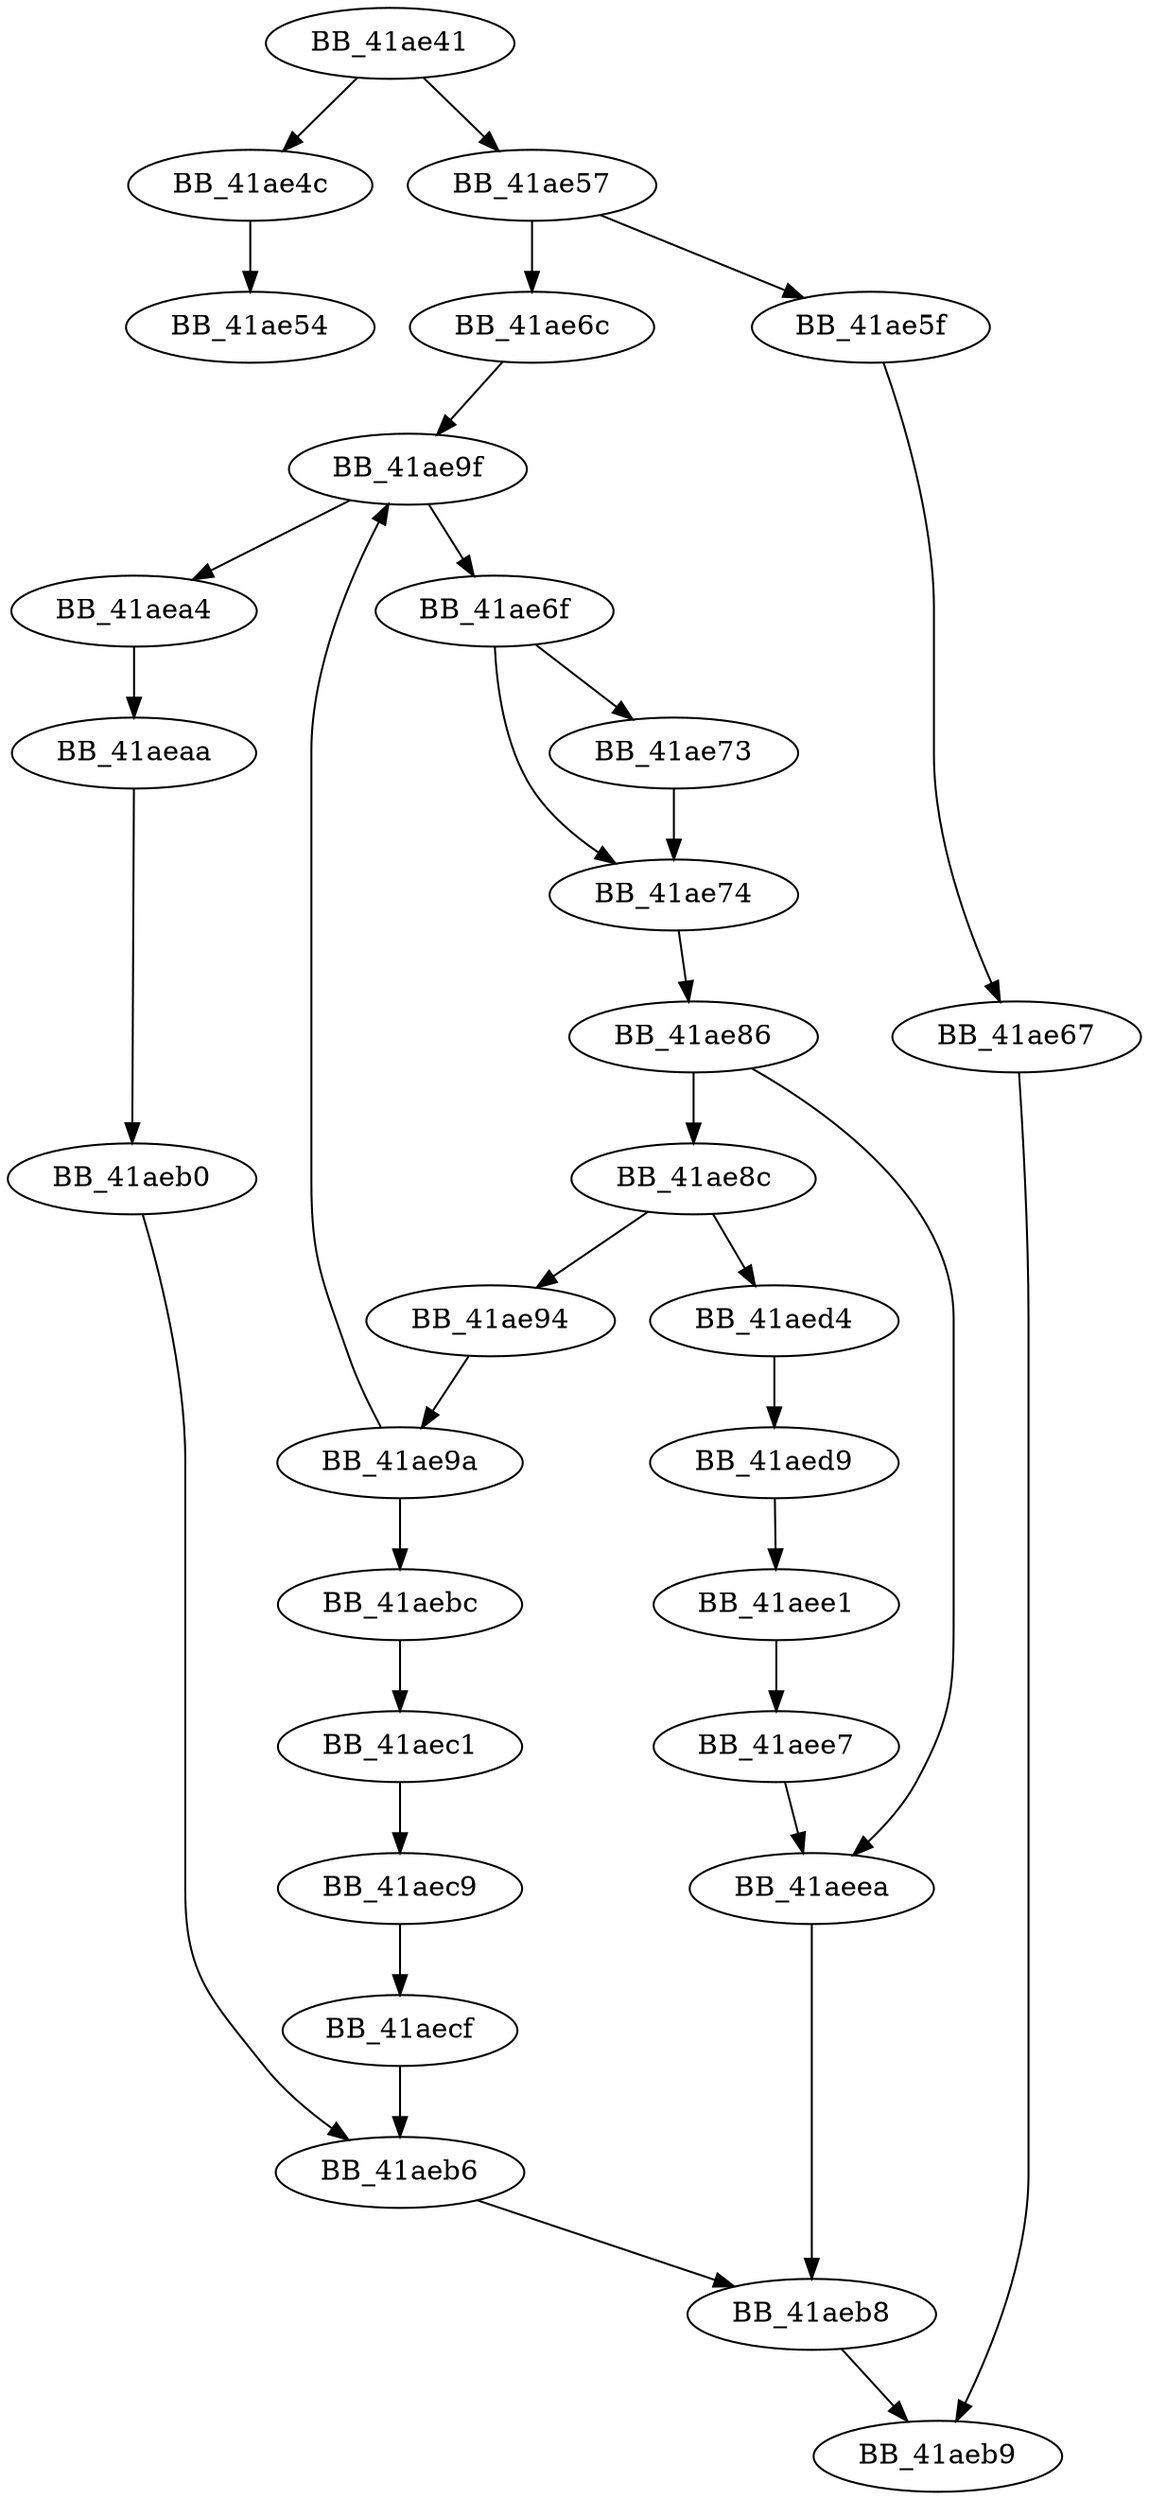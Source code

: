 DiGraph _realloc{
BB_41ae41->BB_41ae4c
BB_41ae41->BB_41ae57
BB_41ae4c->BB_41ae54
BB_41ae57->BB_41ae5f
BB_41ae57->BB_41ae6c
BB_41ae5f->BB_41ae67
BB_41ae67->BB_41aeb9
BB_41ae6c->BB_41ae9f
BB_41ae6f->BB_41ae73
BB_41ae6f->BB_41ae74
BB_41ae73->BB_41ae74
BB_41ae74->BB_41ae86
BB_41ae86->BB_41ae8c
BB_41ae86->BB_41aeea
BB_41ae8c->BB_41ae94
BB_41ae8c->BB_41aed4
BB_41ae94->BB_41ae9a
BB_41ae9a->BB_41ae9f
BB_41ae9a->BB_41aebc
BB_41ae9f->BB_41ae6f
BB_41ae9f->BB_41aea4
BB_41aea4->BB_41aeaa
BB_41aeaa->BB_41aeb0
BB_41aeb0->BB_41aeb6
BB_41aeb6->BB_41aeb8
BB_41aeb8->BB_41aeb9
BB_41aebc->BB_41aec1
BB_41aec1->BB_41aec9
BB_41aec9->BB_41aecf
BB_41aecf->BB_41aeb6
BB_41aed4->BB_41aed9
BB_41aed9->BB_41aee1
BB_41aee1->BB_41aee7
BB_41aee7->BB_41aeea
BB_41aeea->BB_41aeb8
}
